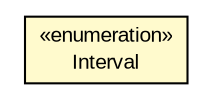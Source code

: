#!/usr/local/bin/dot
#
# Class diagram 
# Generated by UMLGraph version 5.1 (http://www.umlgraph.org/)
#

digraph G {
	edge [fontname="arial",fontsize=10,labelfontname="arial",labelfontsize=10];
	node [fontname="arial",fontsize=10,shape=plaintext];
	nodesep=0.25;
	ranksep=0.5;
	// io.nextweb.common.Interval
	c5893 [label=<<table title="io.nextweb.common.Interval" border="0" cellborder="1" cellspacing="0" cellpadding="2" port="p" bgcolor="lemonChiffon" href="./Interval.html">
		<tr><td><table border="0" cellspacing="0" cellpadding="1">
<tr><td align="center" balign="center"> &#171;enumeration&#187; </td></tr>
<tr><td align="center" balign="center"> Interval </td></tr>
		</table></td></tr>
		</table>>, fontname="arial", fontcolor="black", fontsize=10.0];
}

